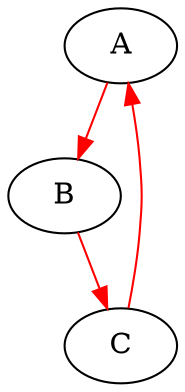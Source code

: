 ## jagadeeshdot - tpdf/Users/omerorhan/Desktop/UCSC/Data Structures with Java/homework/graphexamples/fig/9.dot-o/Users/omerorhan/Desktop/UCSC/Data Structures with Java/homework/graphexamples/fig/9.dot.pdf
digraph g{
edge [color=red]
  A -> B
  B -> C
  C -> A
}